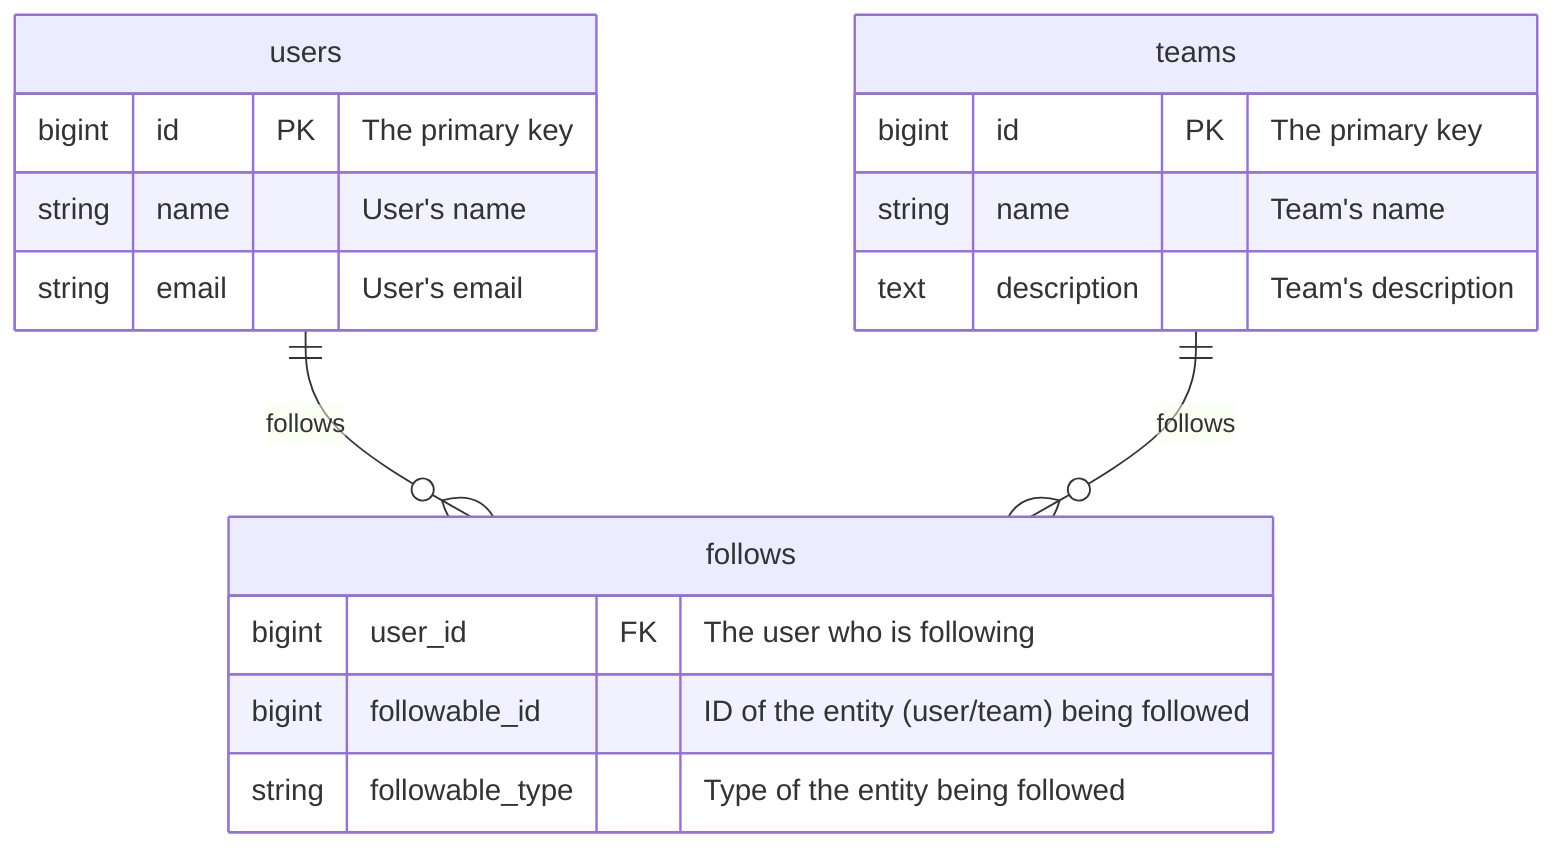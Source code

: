 erDiagram
    users ||--o{ follows : follows
    teams ||--o{ follows : follows
    users {
        bigint id PK "The primary key"
        string name "User's name"
        string email "User's email"
    }
    teams {
        bigint id PK "The primary key"
        string name "Team's name"
        text description "Team's description"
    }
    follows {
        bigint user_id FK "The user who is following"
        bigint followable_id "ID of the entity (user/team) being followed"
        string followable_type "Type of the entity being followed"
    }